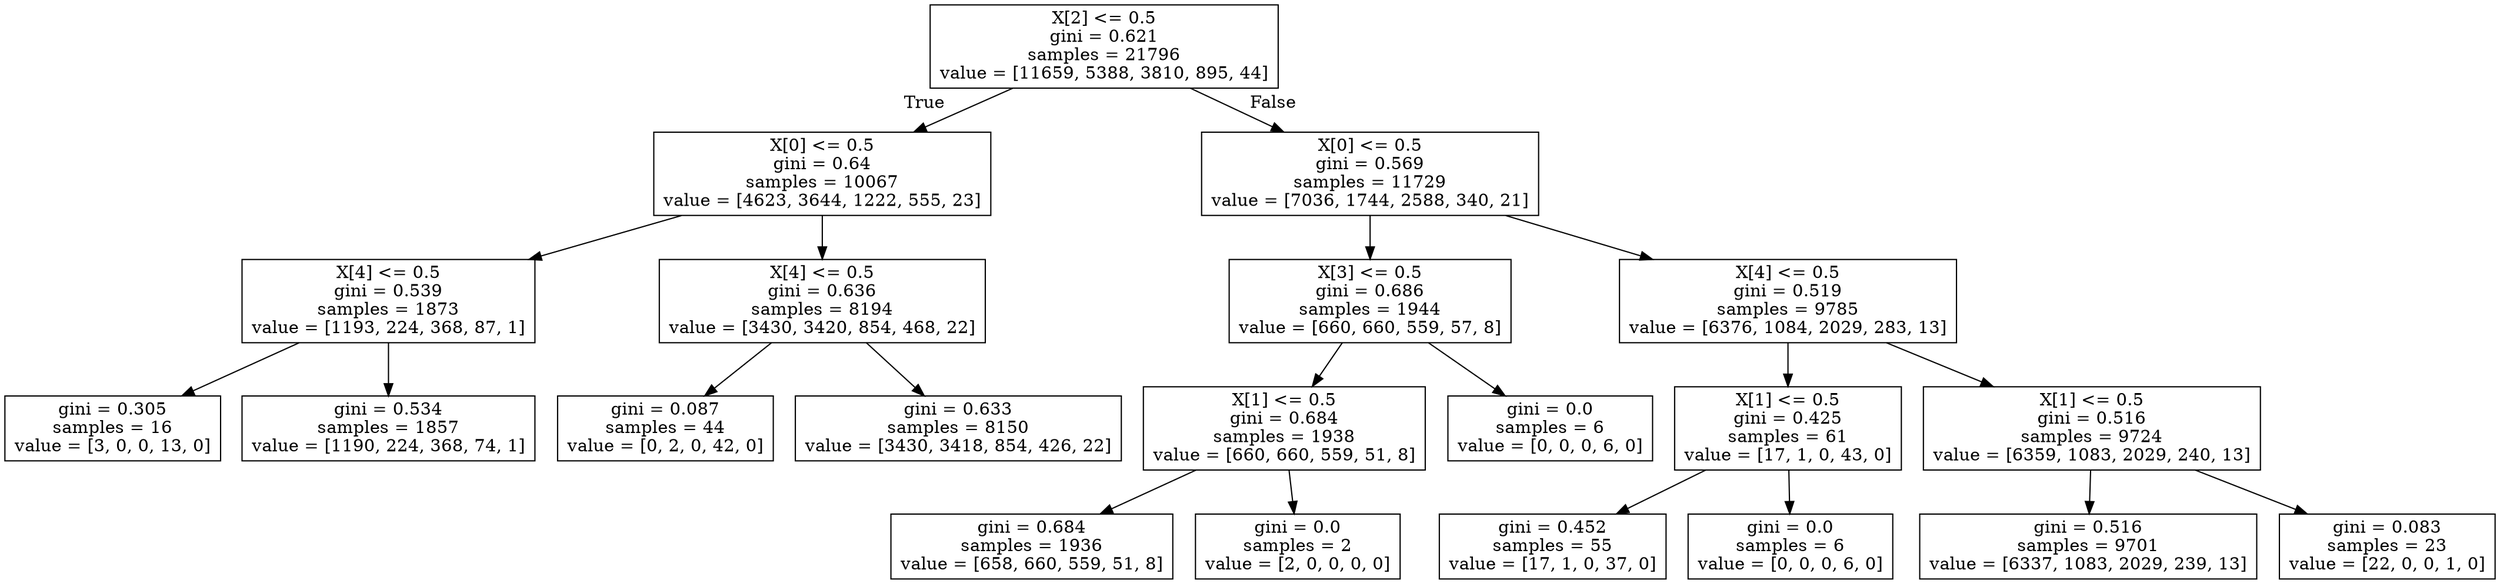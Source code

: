 digraph Tree {
node [shape=box] ;
0 [label="X[2] <= 0.5\ngini = 0.621\nsamples = 21796\nvalue = [11659, 5388, 3810, 895, 44]"] ;
1 [label="X[0] <= 0.5\ngini = 0.64\nsamples = 10067\nvalue = [4623, 3644, 1222, 555, 23]"] ;
0 -> 1 [labeldistance=2.5, labelangle=45, headlabel="True"] ;
2 [label="X[4] <= 0.5\ngini = 0.539\nsamples = 1873\nvalue = [1193, 224, 368, 87, 1]"] ;
1 -> 2 ;
3 [label="gini = 0.305\nsamples = 16\nvalue = [3, 0, 0, 13, 0]"] ;
2 -> 3 ;
4 [label="gini = 0.534\nsamples = 1857\nvalue = [1190, 224, 368, 74, 1]"] ;
2 -> 4 ;
5 [label="X[4] <= 0.5\ngini = 0.636\nsamples = 8194\nvalue = [3430, 3420, 854, 468, 22]"] ;
1 -> 5 ;
6 [label="gini = 0.087\nsamples = 44\nvalue = [0, 2, 0, 42, 0]"] ;
5 -> 6 ;
7 [label="gini = 0.633\nsamples = 8150\nvalue = [3430, 3418, 854, 426, 22]"] ;
5 -> 7 ;
8 [label="X[0] <= 0.5\ngini = 0.569\nsamples = 11729\nvalue = [7036, 1744, 2588, 340, 21]"] ;
0 -> 8 [labeldistance=2.5, labelangle=-45, headlabel="False"] ;
9 [label="X[3] <= 0.5\ngini = 0.686\nsamples = 1944\nvalue = [660, 660, 559, 57, 8]"] ;
8 -> 9 ;
10 [label="X[1] <= 0.5\ngini = 0.684\nsamples = 1938\nvalue = [660, 660, 559, 51, 8]"] ;
9 -> 10 ;
11 [label="gini = 0.684\nsamples = 1936\nvalue = [658, 660, 559, 51, 8]"] ;
10 -> 11 ;
12 [label="gini = 0.0\nsamples = 2\nvalue = [2, 0, 0, 0, 0]"] ;
10 -> 12 ;
13 [label="gini = 0.0\nsamples = 6\nvalue = [0, 0, 0, 6, 0]"] ;
9 -> 13 ;
14 [label="X[4] <= 0.5\ngini = 0.519\nsamples = 9785\nvalue = [6376, 1084, 2029, 283, 13]"] ;
8 -> 14 ;
15 [label="X[1] <= 0.5\ngini = 0.425\nsamples = 61\nvalue = [17, 1, 0, 43, 0]"] ;
14 -> 15 ;
16 [label="gini = 0.452\nsamples = 55\nvalue = [17, 1, 0, 37, 0]"] ;
15 -> 16 ;
17 [label="gini = 0.0\nsamples = 6\nvalue = [0, 0, 0, 6, 0]"] ;
15 -> 17 ;
18 [label="X[1] <= 0.5\ngini = 0.516\nsamples = 9724\nvalue = [6359, 1083, 2029, 240, 13]"] ;
14 -> 18 ;
19 [label="gini = 0.516\nsamples = 9701\nvalue = [6337, 1083, 2029, 239, 13]"] ;
18 -> 19 ;
20 [label="gini = 0.083\nsamples = 23\nvalue = [22, 0, 0, 1, 0]"] ;
18 -> 20 ;
}